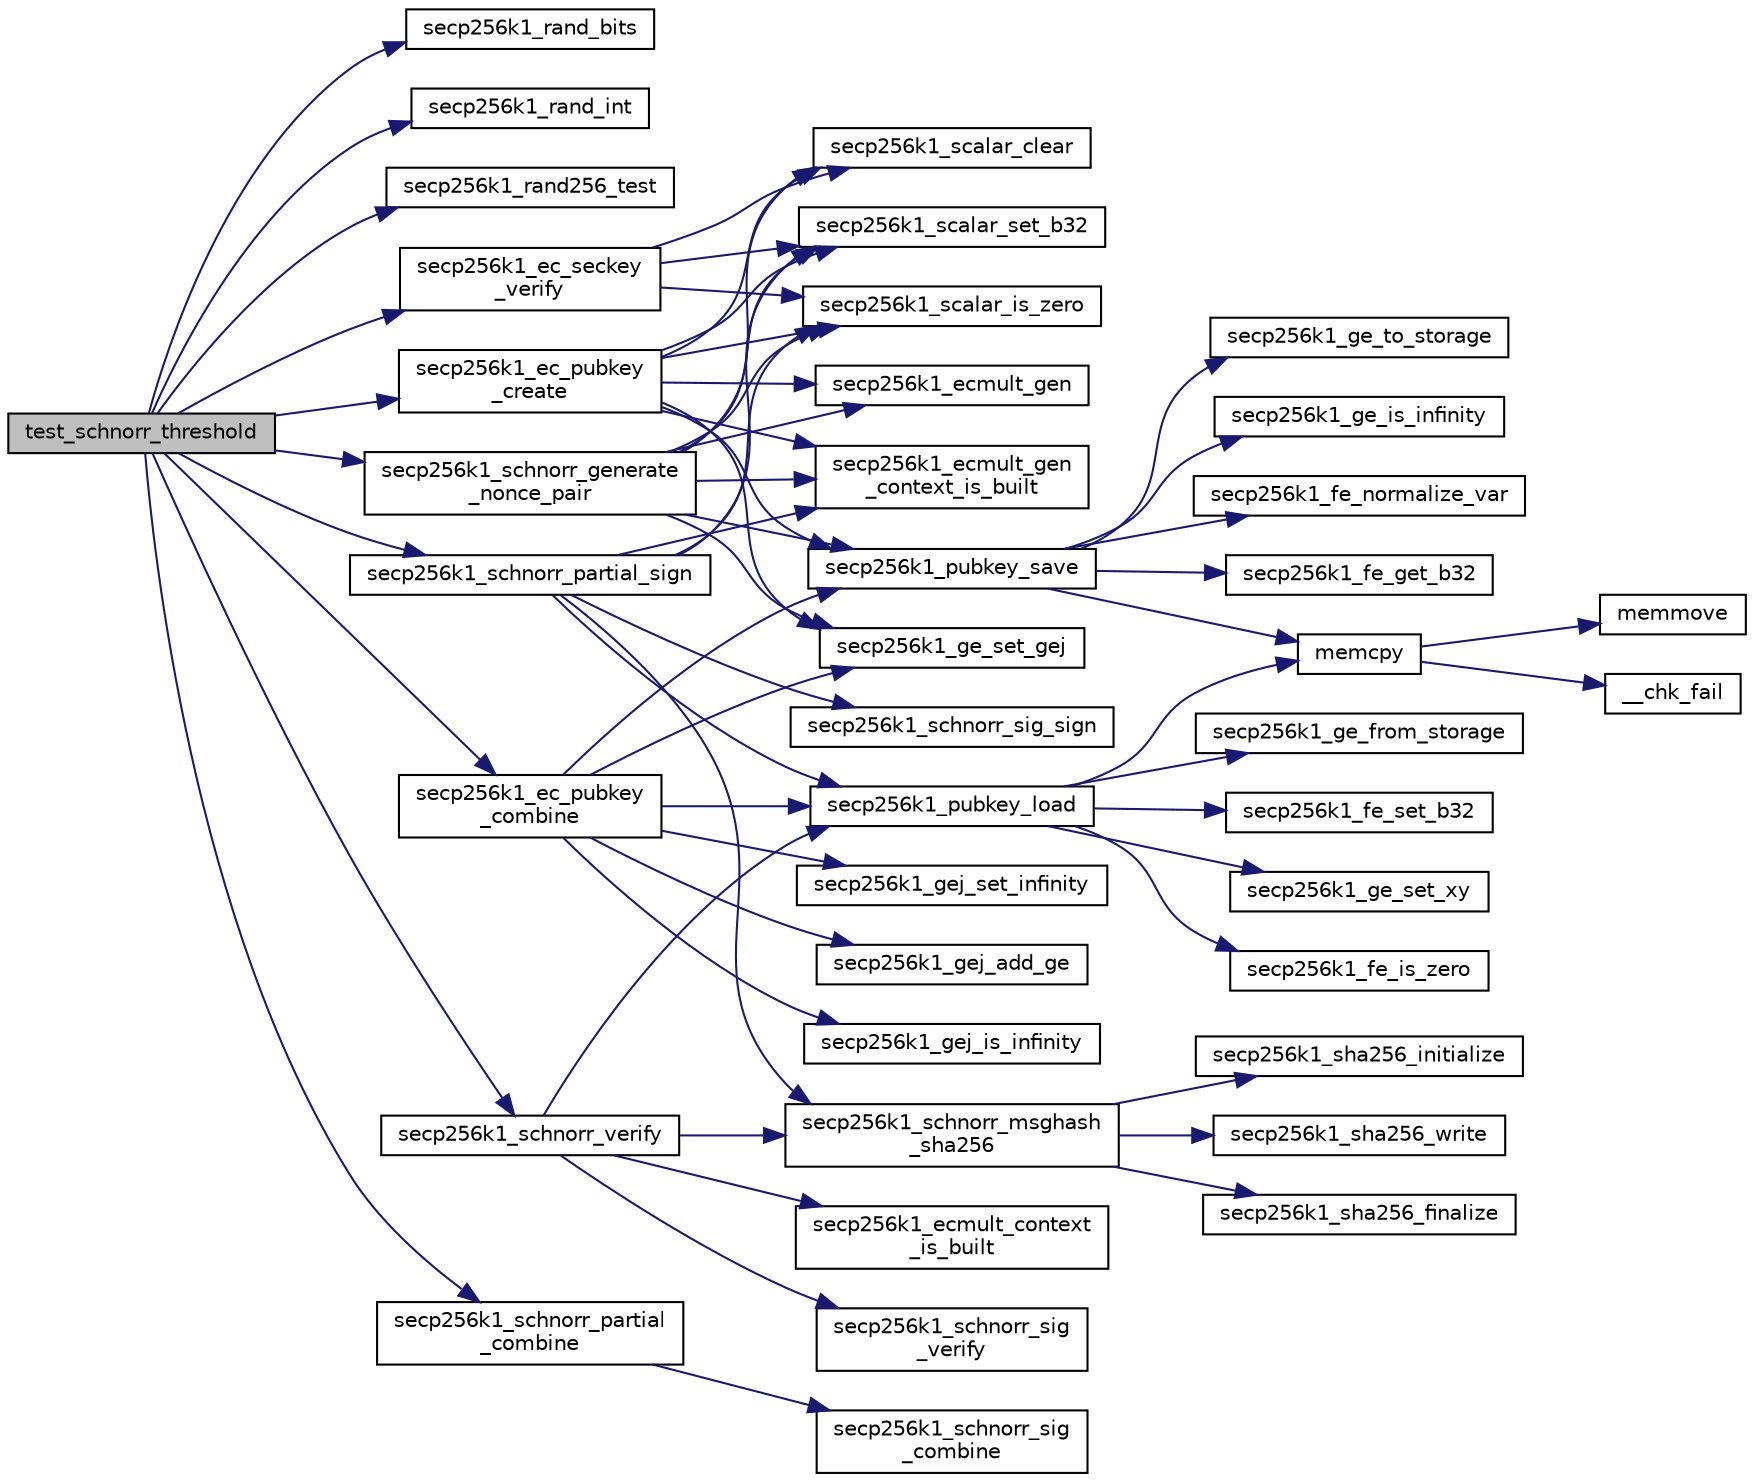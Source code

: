 digraph "test_schnorr_threshold"
{
  edge [fontname="Helvetica",fontsize="10",labelfontname="Helvetica",labelfontsize="10"];
  node [fontname="Helvetica",fontsize="10",shape=record];
  rankdir="LR";
  Node132 [label="test_schnorr_threshold",height=0.2,width=0.4,color="black", fillcolor="grey75", style="filled", fontcolor="black"];
  Node132 -> Node133 [color="midnightblue",fontsize="10",style="solid",fontname="Helvetica"];
  Node133 [label="secp256k1_rand_bits",height=0.2,width=0.4,color="black", fillcolor="white", style="filled",URL="$dd/d0b/testrand_8h.html#a70a3e97a30b94a77f4a59807ba01e6ba",tooltip="Generate a pseudorandom number in the range [0..2**bits-1]. "];
  Node132 -> Node134 [color="midnightblue",fontsize="10",style="solid",fontname="Helvetica"];
  Node134 [label="secp256k1_rand_int",height=0.2,width=0.4,color="black", fillcolor="white", style="filled",URL="$dd/d0b/testrand_8h.html#a2e2064cdf87588f68f4ba3131f5d9353",tooltip="Generate a pseudorandom number in the range [0..range-1]. "];
  Node132 -> Node135 [color="midnightblue",fontsize="10",style="solid",fontname="Helvetica"];
  Node135 [label="secp256k1_rand256_test",height=0.2,width=0.4,color="black", fillcolor="white", style="filled",URL="$dd/d0b/testrand_8h.html#ac7dd7cc19d5d0ae9b50791656b57af7b",tooltip="Generate a pseudorandom 32-byte array with long sequences of zero and one bits. "];
  Node132 -> Node136 [color="midnightblue",fontsize="10",style="solid",fontname="Helvetica"];
  Node136 [label="secp256k1_ec_seckey\l_verify",height=0.2,width=0.4,color="black", fillcolor="white", style="filled",URL="$d7/dd3/secp256k1_8h.html#a366f922fc0c787351e82ff8e3a95f652",tooltip="Verify an ECDSA secret key. "];
  Node136 -> Node137 [color="midnightblue",fontsize="10",style="solid",fontname="Helvetica"];
  Node137 [label="secp256k1_scalar_set_b32",height=0.2,width=0.4,color="black", fillcolor="white", style="filled",URL="$db/d94/scalar_8h.html#a25cc2d45ae1d1765d07c3313cdf46fa0",tooltip="Set a scalar from a big endian byte array. "];
  Node136 -> Node138 [color="midnightblue",fontsize="10",style="solid",fontname="Helvetica"];
  Node138 [label="secp256k1_scalar_is_zero",height=0.2,width=0.4,color="black", fillcolor="white", style="filled",URL="$db/d94/scalar_8h.html#a3f0ac84fe49a1c1f51212582a2c149d4",tooltip="Check whether a scalar equals zero. "];
  Node136 -> Node139 [color="midnightblue",fontsize="10",style="solid",fontname="Helvetica"];
  Node139 [label="secp256k1_scalar_clear",height=0.2,width=0.4,color="black", fillcolor="white", style="filled",URL="$db/d94/scalar_8h.html#ad8fb9bc2a828903963bf37806d8edd11",tooltip="Clear a scalar to prevent the leak of sensitive data. "];
  Node132 -> Node140 [color="midnightblue",fontsize="10",style="solid",fontname="Helvetica"];
  Node140 [label="secp256k1_ec_pubkey\l_create",height=0.2,width=0.4,color="black", fillcolor="white", style="filled",URL="$d7/dd3/secp256k1_8h.html#a7438071aa8a6dc4697abe4f4659f2161",tooltip="Compute the public key for a secret key. "];
  Node140 -> Node141 [color="midnightblue",fontsize="10",style="solid",fontname="Helvetica"];
  Node141 [label="secp256k1_ecmult_gen\l_context_is_built",height=0.2,width=0.4,color="black", fillcolor="white", style="filled",URL="$d6/d76/ecmult__gen_8h.html#a9a40662d6ed2cbab43dbddc25f570f97"];
  Node140 -> Node137 [color="midnightblue",fontsize="10",style="solid",fontname="Helvetica"];
  Node140 -> Node138 [color="midnightblue",fontsize="10",style="solid",fontname="Helvetica"];
  Node140 -> Node142 [color="midnightblue",fontsize="10",style="solid",fontname="Helvetica"];
  Node142 [label="secp256k1_ecmult_gen",height=0.2,width=0.4,color="black", fillcolor="white", style="filled",URL="$d6/d76/ecmult__gen_8h.html#a5ed744c720cbb0a397c8d4c42c637f24",tooltip="Multiply with the generator: R = a*G. "];
  Node140 -> Node143 [color="midnightblue",fontsize="10",style="solid",fontname="Helvetica"];
  Node143 [label="secp256k1_ge_set_gej",height=0.2,width=0.4,color="black", fillcolor="white", style="filled",URL="$d9/dd1/group_8h.html#aa511eebf8cd7419763f06555ed4fb62d",tooltip="Set a group element equal to another which is given in jacobian coordinates. "];
  Node140 -> Node144 [color="midnightblue",fontsize="10",style="solid",fontname="Helvetica"];
  Node144 [label="secp256k1_pubkey_save",height=0.2,width=0.4,color="black", fillcolor="white", style="filled",URL="$d1/d8c/secp256k1_8c.html#aa061c9c5c861017bef990e5c4653e0f4"];
  Node144 -> Node145 [color="midnightblue",fontsize="10",style="solid",fontname="Helvetica"];
  Node145 [label="secp256k1_ge_to_storage",height=0.2,width=0.4,color="black", fillcolor="white", style="filled",URL="$d9/dd1/group_8h.html#ad6499ae629f998e50d8614869ee3c67f",tooltip="Convert a group element to the storage type. "];
  Node144 -> Node146 [color="midnightblue",fontsize="10",style="solid",fontname="Helvetica"];
  Node146 [label="memcpy",height=0.2,width=0.4,color="black", fillcolor="white", style="filled",URL="$d5/d9f/glibc__compat_8cpp.html#a0f46826ab0466591e136db24394923cf"];
  Node146 -> Node147 [color="midnightblue",fontsize="10",style="solid",fontname="Helvetica"];
  Node147 [label="memmove",height=0.2,width=0.4,color="black", fillcolor="white", style="filled",URL="$d5/d9f/glibc__compat_8cpp.html#a9778d49e9029dd75bc53ecbbf9f5e9a1"];
  Node146 -> Node148 [color="midnightblue",fontsize="10",style="solid",fontname="Helvetica"];
  Node148 [label="__chk_fail",height=0.2,width=0.4,color="black", fillcolor="white", style="filled",URL="$d5/d9f/glibc__compat_8cpp.html#a424ac71631da5ada2976630ff67051d1"];
  Node144 -> Node149 [color="midnightblue",fontsize="10",style="solid",fontname="Helvetica"];
  Node149 [label="secp256k1_ge_is_infinity",height=0.2,width=0.4,color="black", fillcolor="white", style="filled",URL="$d9/dd1/group_8h.html#ac83592db46af97faf7ba9b9a39a1f6ff",tooltip="Check whether a group element is the point at infinity. "];
  Node144 -> Node150 [color="midnightblue",fontsize="10",style="solid",fontname="Helvetica"];
  Node150 [label="secp256k1_fe_normalize_var",height=0.2,width=0.4,color="black", fillcolor="white", style="filled",URL="$d5/d5a/field_8h.html#a2d45c987537eadb2923c93aa3af9db71",tooltip="Normalize a field element, without constant-time guarantee. "];
  Node144 -> Node151 [color="midnightblue",fontsize="10",style="solid",fontname="Helvetica"];
  Node151 [label="secp256k1_fe_get_b32",height=0.2,width=0.4,color="black", fillcolor="white", style="filled",URL="$d5/d5a/field_8h.html#abb1017649be14b9ac1823be3c573e542",tooltip="Convert a field element to a 32-byte big endian value. "];
  Node140 -> Node139 [color="midnightblue",fontsize="10",style="solid",fontname="Helvetica"];
  Node132 -> Node152 [color="midnightblue",fontsize="10",style="solid",fontname="Helvetica"];
  Node152 [label="secp256k1_schnorr_generate\l_nonce_pair",height=0.2,width=0.4,color="black", fillcolor="white", style="filled",URL="$d3/df6/secp256k1__schnorr_8h.html#a62dd4ce1d4843fe3a4d73ee44d142cb3",tooltip="Generate a nonce pair deterministically for use with secp256k1_schnorr_partial_sign. "];
  Node152 -> Node141 [color="midnightblue",fontsize="10",style="solid",fontname="Helvetica"];
  Node152 -> Node137 [color="midnightblue",fontsize="10",style="solid",fontname="Helvetica"];
  Node152 -> Node138 [color="midnightblue",fontsize="10",style="solid",fontname="Helvetica"];
  Node152 -> Node142 [color="midnightblue",fontsize="10",style="solid",fontname="Helvetica"];
  Node152 -> Node143 [color="midnightblue",fontsize="10",style="solid",fontname="Helvetica"];
  Node152 -> Node144 [color="midnightblue",fontsize="10",style="solid",fontname="Helvetica"];
  Node152 -> Node139 [color="midnightblue",fontsize="10",style="solid",fontname="Helvetica"];
  Node132 -> Node153 [color="midnightblue",fontsize="10",style="solid",fontname="Helvetica"];
  Node153 [label="secp256k1_ec_pubkey\l_combine",height=0.2,width=0.4,color="black", fillcolor="white", style="filled",URL="$d7/dd3/secp256k1_8h.html#a4d9b18720afc67f3685a9f171bac6737",tooltip="Add a number of public keys together. "];
  Node153 -> Node154 [color="midnightblue",fontsize="10",style="solid",fontname="Helvetica"];
  Node154 [label="secp256k1_gej_set_infinity",height=0.2,width=0.4,color="black", fillcolor="white", style="filled",URL="$d9/dd1/group_8h.html#a2c6b24a2db08260d89e891eab7035b2c",tooltip="Set a group element (jacobian) equal to the point at infinity. "];
  Node153 -> Node155 [color="midnightblue",fontsize="10",style="solid",fontname="Helvetica"];
  Node155 [label="secp256k1_pubkey_load",height=0.2,width=0.4,color="black", fillcolor="white", style="filled",URL="$d1/d8c/secp256k1_8c.html#a9966ec041e71010d1593ae2211ffb843"];
  Node155 -> Node146 [color="midnightblue",fontsize="10",style="solid",fontname="Helvetica"];
  Node155 -> Node156 [color="midnightblue",fontsize="10",style="solid",fontname="Helvetica"];
  Node156 [label="secp256k1_ge_from_storage",height=0.2,width=0.4,color="black", fillcolor="white", style="filled",URL="$d9/dd1/group_8h.html#a8c1e7f328284d9ba56404bb8d99bf765",tooltip="Convert a group element back from the storage type. "];
  Node155 -> Node157 [color="midnightblue",fontsize="10",style="solid",fontname="Helvetica"];
  Node157 [label="secp256k1_fe_set_b32",height=0.2,width=0.4,color="black", fillcolor="white", style="filled",URL="$d5/d5a/field_8h.html#a5c86a65052e3b135919c00fe2233a43d",tooltip="Set a field element equal to 32-byte big endian value. "];
  Node155 -> Node158 [color="midnightblue",fontsize="10",style="solid",fontname="Helvetica"];
  Node158 [label="secp256k1_ge_set_xy",height=0.2,width=0.4,color="black", fillcolor="white", style="filled",URL="$d9/dd1/group_8h.html#a34ab3d1a9a0a7ff0ed1cedff9db5f73c",tooltip="Set a group element equal to the point with given X and Y coordinates. "];
  Node155 -> Node159 [color="midnightblue",fontsize="10",style="solid",fontname="Helvetica"];
  Node159 [label="secp256k1_fe_is_zero",height=0.2,width=0.4,color="black", fillcolor="white", style="filled",URL="$d5/d5a/field_8h.html#a619ec4805df6cc54d70e6682ceebd098",tooltip="Verify whether a field element is zero. "];
  Node153 -> Node160 [color="midnightblue",fontsize="10",style="solid",fontname="Helvetica"];
  Node160 [label="secp256k1_gej_add_ge",height=0.2,width=0.4,color="black", fillcolor="white", style="filled",URL="$d9/dd1/group_8h.html#a586b55d5921edcd68799f584c0a3c58d",tooltip="Set r equal to the sum of a and b (with b given in affine coordinates, and not infinity). "];
  Node153 -> Node161 [color="midnightblue",fontsize="10",style="solid",fontname="Helvetica"];
  Node161 [label="secp256k1_gej_is_infinity",height=0.2,width=0.4,color="black", fillcolor="white", style="filled",URL="$d9/dd1/group_8h.html#a33786d5853579c92d46fac51f6a40093",tooltip="Check whether a group element is the point at infinity. "];
  Node153 -> Node143 [color="midnightblue",fontsize="10",style="solid",fontname="Helvetica"];
  Node153 -> Node144 [color="midnightblue",fontsize="10",style="solid",fontname="Helvetica"];
  Node132 -> Node162 [color="midnightblue",fontsize="10",style="solid",fontname="Helvetica"];
  Node162 [label="secp256k1_schnorr_partial_sign",height=0.2,width=0.4,color="black", fillcolor="white", style="filled",URL="$d3/df6/secp256k1__schnorr_8h.html#a9887da00f1d053c0c86b865bad5b8d82",tooltip="Produce a partial Schnorr signature, which can be combined using secp256k1_schnorr_partial_combine, to end up with a full signature that is verifiable using secp256k1_schnorr_verify. "];
  Node162 -> Node141 [color="midnightblue",fontsize="10",style="solid",fontname="Helvetica"];
  Node162 -> Node137 [color="midnightblue",fontsize="10",style="solid",fontname="Helvetica"];
  Node162 -> Node138 [color="midnightblue",fontsize="10",style="solid",fontname="Helvetica"];
  Node162 -> Node155 [color="midnightblue",fontsize="10",style="solid",fontname="Helvetica"];
  Node162 -> Node163 [color="midnightblue",fontsize="10",style="solid",fontname="Helvetica"];
  Node163 [label="secp256k1_schnorr_sig_sign",height=0.2,width=0.4,color="black", fillcolor="white", style="filled",URL="$d6/d84/schnorr_8h.html#ab58ca77446a7d8daff985d07d43e7175"];
  Node162 -> Node164 [color="midnightblue",fontsize="10",style="solid",fontname="Helvetica"];
  Node164 [label="secp256k1_schnorr_msghash\l_sha256",height=0.2,width=0.4,color="black", fillcolor="white", style="filled",URL="$d9/dab/schnorr_2main__impl_8h.html#aceb4e15773d1a0ef0bd3b13e7339a199"];
  Node164 -> Node165 [color="midnightblue",fontsize="10",style="solid",fontname="Helvetica"];
  Node165 [label="secp256k1_sha256_initialize",height=0.2,width=0.4,color="black", fillcolor="white", style="filled",URL="$d7/dd7/secp256k1_2src_2hash_8h.html#abcb6a95ed605c2bfb19eda1ced4a8f7e"];
  Node164 -> Node166 [color="midnightblue",fontsize="10",style="solid",fontname="Helvetica"];
  Node166 [label="secp256k1_sha256_write",height=0.2,width=0.4,color="black", fillcolor="white", style="filled",URL="$d7/dd7/secp256k1_2src_2hash_8h.html#adfccd8d918a52e1cec42ea89a4c3f8ab"];
  Node164 -> Node167 [color="midnightblue",fontsize="10",style="solid",fontname="Helvetica"];
  Node167 [label="secp256k1_sha256_finalize",height=0.2,width=0.4,color="black", fillcolor="white", style="filled",URL="$d7/dd7/secp256k1_2src_2hash_8h.html#ab88a555e2b13d6d06e20a6a459abae08"];
  Node132 -> Node168 [color="midnightblue",fontsize="10",style="solid",fontname="Helvetica"];
  Node168 [label="secp256k1_schnorr_partial\l_combine",height=0.2,width=0.4,color="black", fillcolor="white", style="filled",URL="$d3/df6/secp256k1__schnorr_8h.html#a3e2e970becbc63f9d1cd0ef054488b58",tooltip="Combine multiple Schnorr partial signatures. "];
  Node168 -> Node169 [color="midnightblue",fontsize="10",style="solid",fontname="Helvetica"];
  Node169 [label="secp256k1_schnorr_sig\l_combine",height=0.2,width=0.4,color="black", fillcolor="white", style="filled",URL="$d6/d84/schnorr_8h.html#ad2c15e4e57e6bf00cde3a4b229330b12"];
  Node132 -> Node170 [color="midnightblue",fontsize="10",style="solid",fontname="Helvetica"];
  Node170 [label="secp256k1_schnorr_verify",height=0.2,width=0.4,color="black", fillcolor="white", style="filled",URL="$d3/df6/secp256k1__schnorr_8h.html#ab9bcde80df113d29823401a460ea9bcc",tooltip="Verify a signature created by secp256k1_schnorr_sign. "];
  Node170 -> Node171 [color="midnightblue",fontsize="10",style="solid",fontname="Helvetica"];
  Node171 [label="secp256k1_ecmult_context\l_is_built",height=0.2,width=0.4,color="black", fillcolor="white", style="filled",URL="$d2/d94/ecmult_8h.html#aa4f6f213989d3ec35850c40c8f1b313b"];
  Node170 -> Node155 [color="midnightblue",fontsize="10",style="solid",fontname="Helvetica"];
  Node170 -> Node172 [color="midnightblue",fontsize="10",style="solid",fontname="Helvetica"];
  Node172 [label="secp256k1_schnorr_sig\l_verify",height=0.2,width=0.4,color="black", fillcolor="white", style="filled",URL="$d6/d84/schnorr_8h.html#ad8ac32b20746524ea3b97ab609117daa"];
  Node170 -> Node164 [color="midnightblue",fontsize="10",style="solid",fontname="Helvetica"];
}
